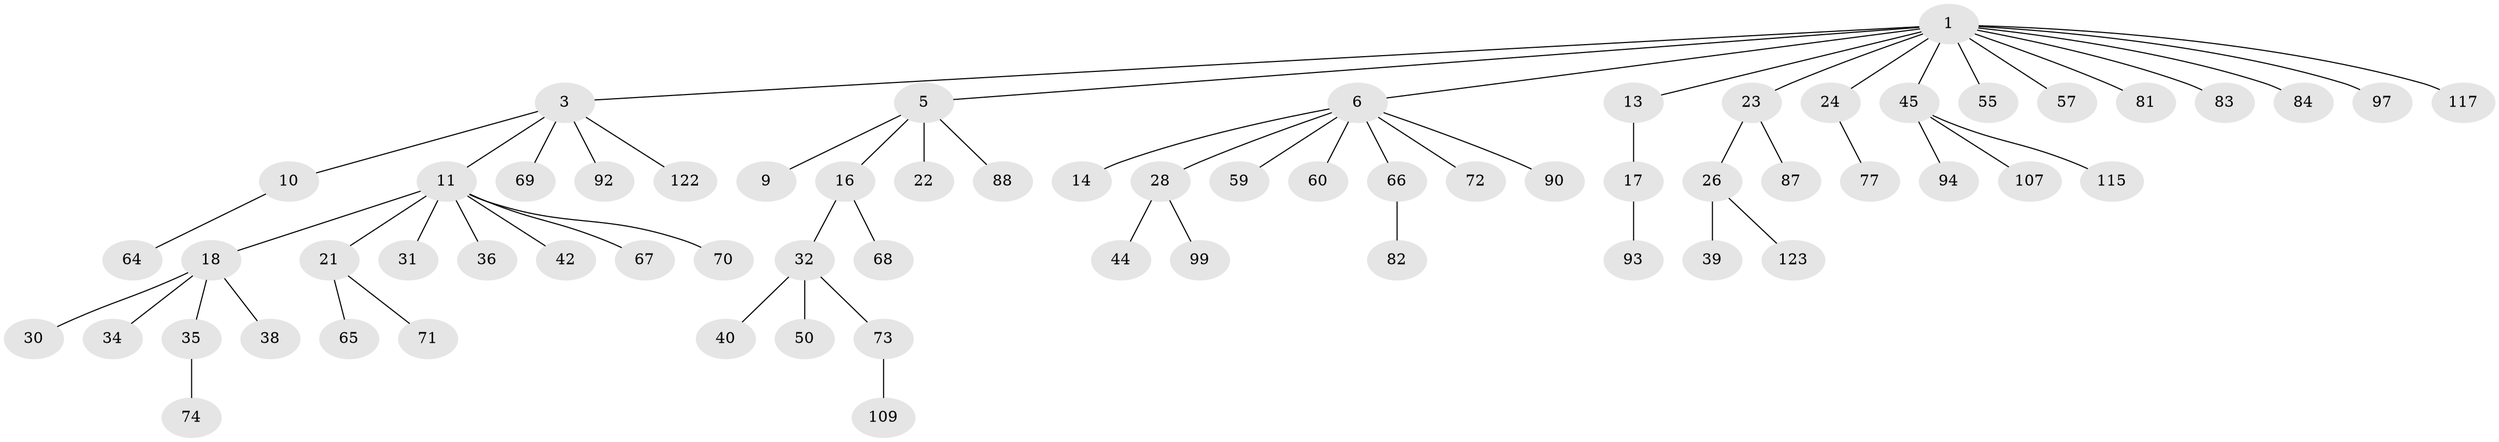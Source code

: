 // original degree distribution, {9: 0.007633587786259542, 7: 0.007633587786259542, 3: 0.13740458015267176, 5: 0.030534351145038167, 6: 0.015267175572519083, 4: 0.030534351145038167, 2: 0.2595419847328244, 8: 0.007633587786259542, 1: 0.5038167938931297}
// Generated by graph-tools (version 1.1) at 2025/15/03/09/25 04:15:34]
// undirected, 65 vertices, 64 edges
graph export_dot {
graph [start="1"]
  node [color=gray90,style=filled];
  1 [super="+2"];
  3 [super="+4+7"];
  5;
  6 [super="+8"];
  9 [super="+91"];
  10;
  11 [super="+79+75+85+12"];
  13 [super="+51"];
  14 [super="+15+62"];
  16 [super="+19+27"];
  17;
  18 [super="+25+102"];
  21;
  22;
  23 [super="+46+120"];
  24 [super="+129+53"];
  26;
  28;
  30;
  31 [super="+41"];
  32 [super="+43+125"];
  34;
  35 [super="+119"];
  36 [super="+95"];
  38;
  39;
  40 [super="+76"];
  42 [super="+128"];
  44 [super="+48"];
  45 [super="+49+47"];
  50 [super="+78"];
  55;
  57 [super="+105"];
  59;
  60;
  64;
  65;
  66;
  67;
  68 [super="+100"];
  69;
  70;
  71 [super="+127"];
  72 [super="+113"];
  73;
  74;
  77;
  81;
  82;
  83;
  84 [super="+103"];
  87;
  88;
  90 [super="+114"];
  92;
  93;
  94;
  97;
  99;
  107 [super="+110"];
  109;
  115;
  117;
  122;
  123 [super="+126"];
  1 -- 3;
  1 -- 5;
  1 -- 13;
  1 -- 55;
  1 -- 57;
  1 -- 83;
  1 -- 84;
  1 -- 117;
  1 -- 97;
  1 -- 81;
  1 -- 6;
  1 -- 23;
  1 -- 24;
  1 -- 45;
  3 -- 69;
  3 -- 122;
  3 -- 11;
  3 -- 92;
  3 -- 10;
  5 -- 9;
  5 -- 16;
  5 -- 22;
  5 -- 88;
  6 -- 14;
  6 -- 59;
  6 -- 60;
  6 -- 90;
  6 -- 72;
  6 -- 66;
  6 -- 28;
  10 -- 64;
  11 -- 18;
  11 -- 42;
  11 -- 70;
  11 -- 67;
  11 -- 36;
  11 -- 21;
  11 -- 31;
  13 -- 17;
  16 -- 32;
  16 -- 68;
  17 -- 93;
  18 -- 34;
  18 -- 35;
  18 -- 38;
  18 -- 30;
  21 -- 65;
  21 -- 71;
  23 -- 26;
  23 -- 87;
  24 -- 77;
  26 -- 39;
  26 -- 123;
  28 -- 44;
  28 -- 99;
  32 -- 40;
  32 -- 50;
  32 -- 73;
  35 -- 74;
  45 -- 115;
  45 -- 94;
  45 -- 107;
  66 -- 82;
  73 -- 109;
}
